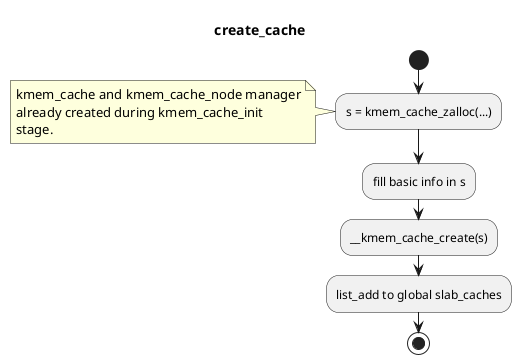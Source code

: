 @startuml
title create_cache

start

:s = kmem_cache_zalloc(...);
note left
kmem_cache and kmem_cache_node manager
already created during kmem_cache_init
stage.
end note
:fill basic info in s;
:__kmem_cache_create(s);
:list_add to global slab_caches;

stop

@enduml